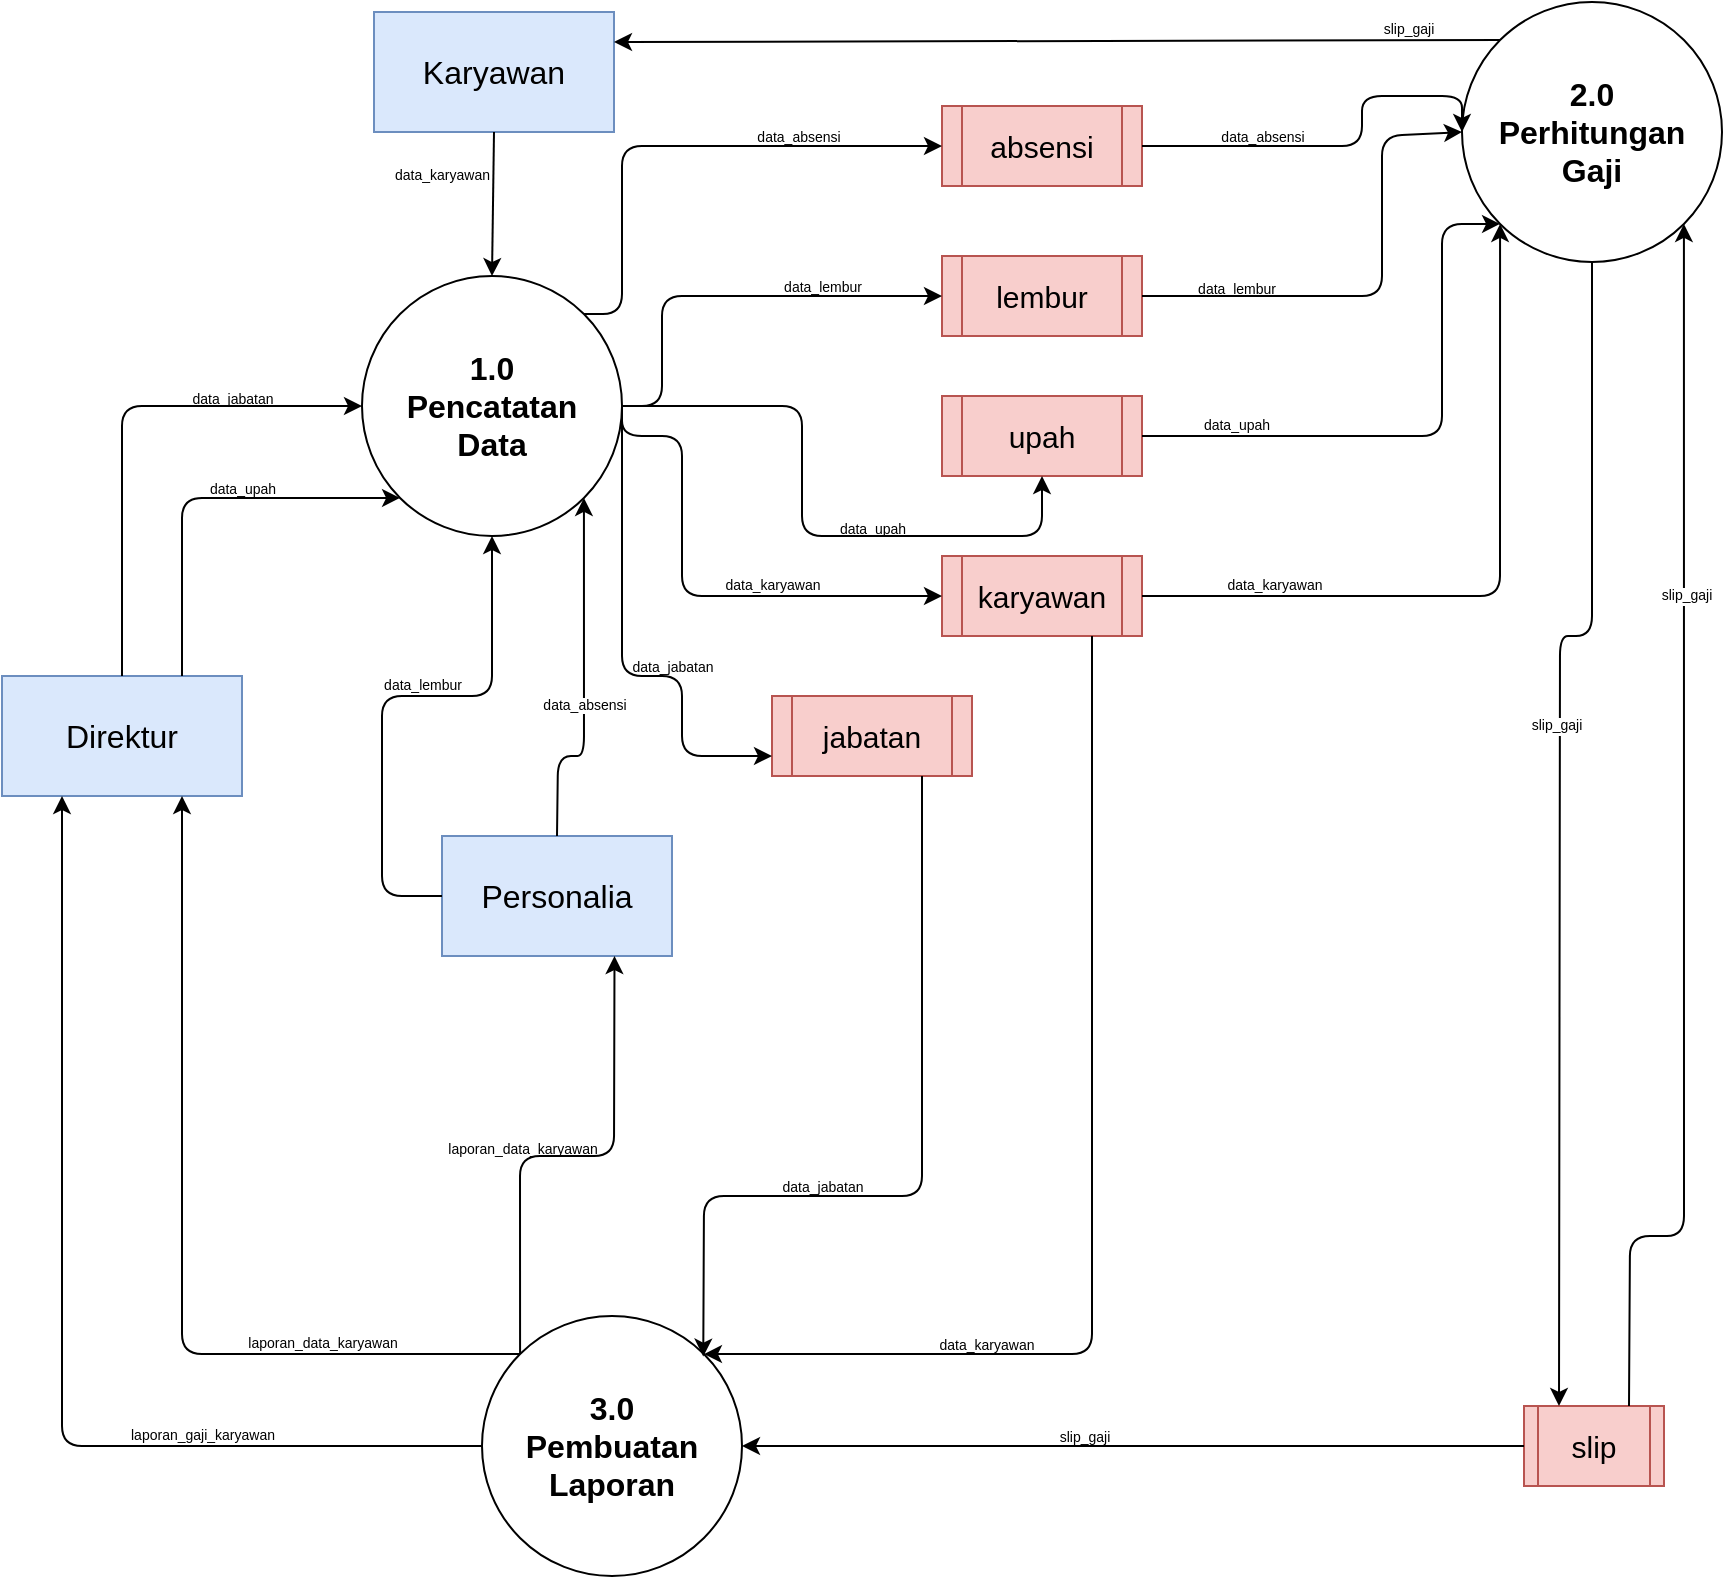 <mxfile version="13.7.2" type="device"><diagram id="mBUWFl2Q0uJvPfhumUIG" name="Page-1"><mxGraphModel dx="1386" dy="728" grid="1" gridSize="10" guides="1" tooltips="1" connect="1" arrows="1" fold="1" page="1" pageScale="1" pageWidth="850" pageHeight="1100" math="0" shadow="0"><root><mxCell id="0"/><mxCell id="1" parent="0"/><mxCell id="Ns_y3McxnPNpkdB5vyuK-1" value="&lt;div&gt;&lt;span style=&quot;font-size: 16px&quot;&gt;&lt;b&gt;1.0&lt;/b&gt;&lt;/span&gt;&lt;/div&gt;&lt;font style=&quot;font-size: 16px&quot;&gt;&lt;b&gt;&lt;div&gt;&lt;span&gt;Pencatatan&lt;/span&gt;&lt;/div&gt;&lt;div&gt;&lt;span&gt;Data&lt;/span&gt;&lt;/div&gt;&lt;/b&gt;&lt;/font&gt;" style="ellipse;whiteSpace=wrap;html=1;aspect=fixed;align=center;" vertex="1" parent="1"><mxGeometry x="220" y="180" width="130" height="130" as="geometry"/></mxCell><mxCell id="Ns_y3McxnPNpkdB5vyuK-2" value="&lt;font style=&quot;font-size: 16px&quot;&gt;Karyawan&lt;/font&gt;" style="rounded=0;whiteSpace=wrap;html=1;fillColor=#dae8fc;strokeColor=#6c8ebf;" vertex="1" parent="1"><mxGeometry x="226" y="48" width="120" height="60" as="geometry"/></mxCell><mxCell id="Ns_y3McxnPNpkdB5vyuK-3" value="&lt;font style=&quot;font-size: 16px&quot;&gt;Personalia&lt;/font&gt;" style="rounded=0;whiteSpace=wrap;html=1;fillColor=#dae8fc;strokeColor=#6c8ebf;" vertex="1" parent="1"><mxGeometry x="260" y="460" width="115" height="60" as="geometry"/></mxCell><mxCell id="Ns_y3McxnPNpkdB5vyuK-4" value="&lt;font style=&quot;font-size: 16px&quot;&gt;Direktur&lt;/font&gt;" style="rounded=0;whiteSpace=wrap;html=1;fillColor=#dae8fc;strokeColor=#6c8ebf;" vertex="1" parent="1"><mxGeometry x="40" y="380" width="120" height="60" as="geometry"/></mxCell><mxCell id="Ns_y3McxnPNpkdB5vyuK-5" value="&lt;font style=&quot;font-size: 15px&quot;&gt;karyawan&lt;/font&gt;" style="shape=process;whiteSpace=wrap;html=1;backgroundOutline=1;fillColor=#f8cecc;strokeColor=#b85450;" vertex="1" parent="1"><mxGeometry x="510" y="320" width="100" height="40" as="geometry"/></mxCell><mxCell id="Ns_y3McxnPNpkdB5vyuK-6" value="&lt;font style=&quot;font-size: 15px&quot;&gt;slip&lt;/font&gt;" style="shape=process;whiteSpace=wrap;html=1;backgroundOutline=1;fillColor=#f8cecc;strokeColor=#b85450;" vertex="1" parent="1"><mxGeometry x="801" y="745" width="70" height="40" as="geometry"/></mxCell><mxCell id="Ns_y3McxnPNpkdB5vyuK-7" value="&lt;span style=&quot;font-size: 15px&quot;&gt;absensi&lt;/span&gt;" style="shape=process;whiteSpace=wrap;html=1;backgroundOutline=1;fillColor=#f8cecc;strokeColor=#b85450;" vertex="1" parent="1"><mxGeometry x="510" y="95" width="100" height="40" as="geometry"/></mxCell><mxCell id="Ns_y3McxnPNpkdB5vyuK-8" value="&lt;span style=&quot;font-size: 15px&quot;&gt;jabatan&lt;/span&gt;" style="shape=process;whiteSpace=wrap;html=1;backgroundOutline=1;fillColor=#f8cecc;strokeColor=#b85450;" vertex="1" parent="1"><mxGeometry x="425" y="390" width="100" height="40" as="geometry"/></mxCell><mxCell id="Ns_y3McxnPNpkdB5vyuK-9" value="&lt;span style=&quot;font-size: 15px&quot;&gt;upah&lt;/span&gt;" style="shape=process;whiteSpace=wrap;html=1;backgroundOutline=1;fillColor=#f8cecc;strokeColor=#b85450;" vertex="1" parent="1"><mxGeometry x="510" y="240" width="100" height="40" as="geometry"/></mxCell><mxCell id="Ns_y3McxnPNpkdB5vyuK-10" value="&lt;span style=&quot;font-size: 15px&quot;&gt;lembur&lt;/span&gt;" style="shape=process;whiteSpace=wrap;html=1;backgroundOutline=1;fillColor=#f8cecc;strokeColor=#b85450;" vertex="1" parent="1"><mxGeometry x="510" y="170" width="100" height="40" as="geometry"/></mxCell><mxCell id="Ns_y3McxnPNpkdB5vyuK-11" value="&lt;div&gt;&lt;span style=&quot;font-size: 16px&quot;&gt;&lt;b&gt;2.0&lt;/b&gt;&lt;/span&gt;&lt;/div&gt;&lt;font style=&quot;font-size: 16px&quot;&gt;&lt;b&gt;&lt;div&gt;Perhitungan&lt;/div&gt;&lt;div&gt;Gaji&lt;/div&gt;&lt;/b&gt;&lt;/font&gt;" style="ellipse;whiteSpace=wrap;html=1;aspect=fixed;align=center;" vertex="1" parent="1"><mxGeometry x="770" y="43" width="130" height="130" as="geometry"/></mxCell><mxCell id="Ns_y3McxnPNpkdB5vyuK-12" value="&lt;div&gt;&lt;span style=&quot;font-size: 16px&quot;&gt;&lt;b&gt;3.0&lt;/b&gt;&lt;/span&gt;&lt;/div&gt;&lt;div&gt;&lt;span style=&quot;font-size: 16px&quot;&gt;&lt;b&gt;Pembuatan&lt;/b&gt;&lt;/span&gt;&lt;/div&gt;&lt;div&gt;&lt;span style=&quot;font-size: 16px&quot;&gt;&lt;b&gt;Laporan&lt;/b&gt;&lt;/span&gt;&lt;/div&gt;" style="ellipse;whiteSpace=wrap;html=1;aspect=fixed;align=center;" vertex="1" parent="1"><mxGeometry x="280" y="700" width="130" height="130" as="geometry"/></mxCell><mxCell id="Ns_y3McxnPNpkdB5vyuK-13" value="" style="endArrow=classic;html=1;exitX=0.5;exitY=1;exitDx=0;exitDy=0;entryX=0.5;entryY=0;entryDx=0;entryDy=0;" edge="1" parent="1" source="Ns_y3McxnPNpkdB5vyuK-2" target="Ns_y3McxnPNpkdB5vyuK-1"><mxGeometry width="50" height="50" relative="1" as="geometry"><mxPoint x="250" y="150" as="sourcePoint"/><mxPoint x="300" y="100" as="targetPoint"/></mxGeometry></mxCell><mxCell id="Ns_y3McxnPNpkdB5vyuK-14" value="&lt;font style=&quot;font-size: 7px;&quot;&gt;data_karyawan&lt;/font&gt;" style="edgeLabel;html=1;align=right;verticalAlign=bottom;resizable=0;points=[];fontSize=7;spacing=1;" vertex="1" connectable="0" parent="Ns_y3McxnPNpkdB5vyuK-13"><mxGeometry x="-0.248" relative="1" as="geometry"><mxPoint x="-1.99" as="offset"/></mxGeometry></mxCell><mxCell id="Ns_y3McxnPNpkdB5vyuK-15" value="" style="endArrow=classic;html=1;fontSize=7;entryX=0;entryY=0.5;entryDx=0;entryDy=0;exitX=1;exitY=0.5;exitDx=0;exitDy=0;" edge="1" parent="1" source="Ns_y3McxnPNpkdB5vyuK-1" target="Ns_y3McxnPNpkdB5vyuK-5"><mxGeometry width="50" height="50" relative="1" as="geometry"><mxPoint x="250" y="140" as="sourcePoint"/><mxPoint x="300" y="90" as="targetPoint"/><Array as="points"><mxPoint x="350" y="260"/><mxPoint x="380" y="260"/><mxPoint x="380" y="340"/></Array></mxGeometry></mxCell><mxCell id="Ns_y3McxnPNpkdB5vyuK-16" value="data_karyawan" style="edgeLabel;html=1;align=center;verticalAlign=middle;resizable=0;points=[];fontSize=7;spacing=0;labelBackgroundColor=none;" vertex="1" connectable="0" parent="Ns_y3McxnPNpkdB5vyuK-15"><mxGeometry x="-0.193" y="-1" relative="1" as="geometry"><mxPoint x="46" y="17.13" as="offset"/></mxGeometry></mxCell><mxCell id="Ns_y3McxnPNpkdB5vyuK-17" value="" style="endArrow=classic;html=1;fontSize=7;exitX=0.5;exitY=0;exitDx=0;exitDy=0;entryX=0;entryY=0.5;entryDx=0;entryDy=0;" edge="1" parent="1" source="Ns_y3McxnPNpkdB5vyuK-4" target="Ns_y3McxnPNpkdB5vyuK-1"><mxGeometry width="50" height="50" relative="1" as="geometry"><mxPoint x="320" y="240" as="sourcePoint"/><mxPoint x="370" y="190" as="targetPoint"/><Array as="points"><mxPoint x="100" y="245"/></Array></mxGeometry></mxCell><mxCell id="Ns_y3McxnPNpkdB5vyuK-18" value="data_jabatan" style="edgeLabel;html=1;align=center;verticalAlign=bottom;resizable=0;points=[];fontSize=7;spacing=2;labelBackgroundColor=none;" vertex="1" connectable="0" parent="Ns_y3McxnPNpkdB5vyuK-17"><mxGeometry x="0.045" relative="1" as="geometry"><mxPoint x="54.44" as="offset"/></mxGeometry></mxCell><mxCell id="Ns_y3McxnPNpkdB5vyuK-19" value="" style="endArrow=classic;html=1;fontSize=7;exitX=1;exitY=0.5;exitDx=0;exitDy=0;entryX=0;entryY=0.75;entryDx=0;entryDy=0;" edge="1" parent="1" source="Ns_y3McxnPNpkdB5vyuK-1" target="Ns_y3McxnPNpkdB5vyuK-8"><mxGeometry width="50" height="50" relative="1" as="geometry"><mxPoint x="90" y="300" as="sourcePoint"/><mxPoint x="140" y="250" as="targetPoint"/><Array as="points"><mxPoint x="350" y="380"/><mxPoint x="380" y="380"/><mxPoint x="380" y="420"/></Array></mxGeometry></mxCell><mxCell id="Ns_y3McxnPNpkdB5vyuK-20" value="data_jabatan" style="edgeLabel;html=1;align=center;verticalAlign=bottom;resizable=0;points=[];fontSize=7;spacing=0;labelBackgroundColor=none;" vertex="1" connectable="0" parent="Ns_y3McxnPNpkdB5vyuK-19"><mxGeometry x="-0.099" relative="1" as="geometry"><mxPoint x="25" y="22.33" as="offset"/></mxGeometry></mxCell><mxCell id="Ns_y3McxnPNpkdB5vyuK-21" value="" style="endArrow=classic;html=1;fontSize=7;exitX=0.75;exitY=0;exitDx=0;exitDy=0;entryX=0;entryY=1;entryDx=0;entryDy=0;" edge="1" parent="1" source="Ns_y3McxnPNpkdB5vyuK-4" target="Ns_y3McxnPNpkdB5vyuK-1"><mxGeometry width="50" height="50" relative="1" as="geometry"><mxPoint x="120" y="260" as="sourcePoint"/><mxPoint x="170" y="210" as="targetPoint"/><Array as="points"><mxPoint x="130" y="291"/></Array></mxGeometry></mxCell><mxCell id="Ns_y3McxnPNpkdB5vyuK-22" value="data_upah" style="edgeLabel;html=1;align=center;verticalAlign=bottom;resizable=0;points=[];fontSize=7;spacing=1;labelBackgroundColor=none;" vertex="1" connectable="0" parent="Ns_y3McxnPNpkdB5vyuK-21"><mxGeometry x="0.072" y="-1" relative="1" as="geometry"><mxPoint x="13" as="offset"/></mxGeometry></mxCell><mxCell id="Ns_y3McxnPNpkdB5vyuK-23" value="" style="endArrow=classic;html=1;fontSize=7;exitX=1;exitY=0.5;exitDx=0;exitDy=0;entryX=0.5;entryY=1;entryDx=0;entryDy=0;" edge="1" parent="1" source="Ns_y3McxnPNpkdB5vyuK-1" target="Ns_y3McxnPNpkdB5vyuK-9"><mxGeometry width="50" height="50" relative="1" as="geometry"><mxPoint x="470" y="290" as="sourcePoint"/><mxPoint x="520" y="240" as="targetPoint"/><Array as="points"><mxPoint x="440" y="245"/><mxPoint x="440" y="310"/><mxPoint x="560" y="310"/></Array></mxGeometry></mxCell><mxCell id="Ns_y3McxnPNpkdB5vyuK-24" value="data_upah" style="edgeLabel;html=1;align=center;verticalAlign=bottom;resizable=0;points=[];fontSize=7;spacing=1;labelBackgroundColor=none;" vertex="1" connectable="0" parent="Ns_y3McxnPNpkdB5vyuK-23"><mxGeometry x="-0.093" relative="1" as="geometry"><mxPoint x="35" y="17.67" as="offset"/></mxGeometry></mxCell><mxCell id="Ns_y3McxnPNpkdB5vyuK-26" value="" style="endArrow=classic;html=1;fontSize=7;entryX=0.851;entryY=0.156;entryDx=0;entryDy=0;exitX=0.75;exitY=1;exitDx=0;exitDy=0;entryPerimeter=0;" edge="1" parent="1" source="Ns_y3McxnPNpkdB5vyuK-8" target="Ns_y3McxnPNpkdB5vyuK-12"><mxGeometry width="50" height="50" relative="1" as="geometry"><mxPoint x="420" y="390" as="sourcePoint"/><mxPoint x="470" y="340" as="targetPoint"/><Array as="points"><mxPoint x="500" y="640"/><mxPoint x="391" y="640"/></Array></mxGeometry></mxCell><mxCell id="Ns_y3McxnPNpkdB5vyuK-27" value="data_jabatan" style="edgeLabel;html=1;align=center;verticalAlign=bottom;resizable=0;points=[];fontSize=7;spacing=1;labelBackgroundColor=none;" vertex="1" connectable="0" parent="Ns_y3McxnPNpkdB5vyuK-26"><mxGeometry x="-0.644" relative="1" as="geometry"><mxPoint x="-50" y="139" as="offset"/></mxGeometry></mxCell><mxCell id="Ns_y3McxnPNpkdB5vyuK-28" value="" style="endArrow=classic;html=1;fontSize=7;entryX=1;entryY=0;entryDx=0;entryDy=0;exitX=0.75;exitY=1;exitDx=0;exitDy=0;" edge="1" parent="1" source="Ns_y3McxnPNpkdB5vyuK-5" target="Ns_y3McxnPNpkdB5vyuK-12"><mxGeometry width="50" height="50" relative="1" as="geometry"><mxPoint x="300" y="220" as="sourcePoint"/><mxPoint x="350" y="170" as="targetPoint"/><Array as="points"><mxPoint x="585" y="719"/></Array></mxGeometry></mxCell><mxCell id="Ns_y3McxnPNpkdB5vyuK-29" value="data_karyawan" style="edgeLabel;html=1;align=center;verticalAlign=bottom;resizable=0;points=[];fontSize=7;spacing=1;labelBackgroundColor=none;" vertex="1" connectable="0" parent="Ns_y3McxnPNpkdB5vyuK-28"><mxGeometry x="0.341" relative="1" as="geometry"><mxPoint x="-41.45" as="offset"/></mxGeometry></mxCell><mxCell id="Ns_y3McxnPNpkdB5vyuK-30" value="" style="endArrow=classic;html=1;fontSize=7;exitX=0;exitY=0;exitDx=0;exitDy=0;entryX=0.75;entryY=1;entryDx=0;entryDy=0;" edge="1" parent="1" source="Ns_y3McxnPNpkdB5vyuK-12" target="Ns_y3McxnPNpkdB5vyuK-4"><mxGeometry width="50" height="50" relative="1" as="geometry"><mxPoint x="280" y="290" as="sourcePoint"/><mxPoint x="330" y="240" as="targetPoint"/><Array as="points"><mxPoint x="130" y="719"/></Array></mxGeometry></mxCell><mxCell id="Ns_y3McxnPNpkdB5vyuK-31" value="laporan_data_karyawan" style="edgeLabel;html=1;align=center;verticalAlign=bottom;resizable=0;points=[];fontSize=7;spacing=2;labelBackgroundColor=none;" vertex="1" connectable="0" parent="Ns_y3McxnPNpkdB5vyuK-30"><mxGeometry x="0.172" y="-1" relative="1" as="geometry"><mxPoint x="69" y="94.46" as="offset"/></mxGeometry></mxCell><mxCell id="Ns_y3McxnPNpkdB5vyuK-32" value="" style="endArrow=classic;html=1;fontSize=7;exitX=0.5;exitY=0;exitDx=0;exitDy=0;entryX=1;entryY=1;entryDx=0;entryDy=0;" edge="1" parent="1" source="Ns_y3McxnPNpkdB5vyuK-3" target="Ns_y3McxnPNpkdB5vyuK-1"><mxGeometry width="50" height="50" relative="1" as="geometry"><mxPoint x="240" y="340" as="sourcePoint"/><mxPoint x="290" y="290" as="targetPoint"/><Array as="points"><mxPoint x="318" y="420"/><mxPoint x="331" y="420"/></Array></mxGeometry></mxCell><mxCell id="Ns_y3McxnPNpkdB5vyuK-33" value="data_absensi" style="edgeLabel;html=1;align=center;verticalAlign=bottom;resizable=0;points=[];fontSize=7;spacing=1;" vertex="1" connectable="0" parent="Ns_y3McxnPNpkdB5vyuK-32"><mxGeometry x="-0.185" relative="1" as="geometry"><mxPoint as="offset"/></mxGeometry></mxCell><mxCell id="Ns_y3McxnPNpkdB5vyuK-34" value="" style="endArrow=classic;html=1;fontSize=7;exitX=1;exitY=0;exitDx=0;exitDy=0;entryX=0;entryY=0.5;entryDx=0;entryDy=0;" edge="1" parent="1" source="Ns_y3McxnPNpkdB5vyuK-1" target="Ns_y3McxnPNpkdB5vyuK-7"><mxGeometry width="50" height="50" relative="1" as="geometry"><mxPoint x="450" y="290" as="sourcePoint"/><mxPoint x="500" y="240" as="targetPoint"/><Array as="points"><mxPoint x="350" y="199"/><mxPoint x="350" y="115"/></Array></mxGeometry></mxCell><mxCell id="Ns_y3McxnPNpkdB5vyuK-35" value="data_absensi" style="edgeLabel;html=1;align=center;verticalAlign=bottom;resizable=0;points=[];fontSize=7;labelBackgroundColor=none;spacing=1;" vertex="1" connectable="0" parent="Ns_y3McxnPNpkdB5vyuK-34"><mxGeometry x="0.051" relative="1" as="geometry"><mxPoint x="52.5" as="offset"/></mxGeometry></mxCell><mxCell id="Ns_y3McxnPNpkdB5vyuK-37" value="" style="endArrow=classic;html=1;fontSize=7;exitX=0;exitY=0.5;exitDx=0;exitDy=0;entryX=0.5;entryY=1;entryDx=0;entryDy=0;" edge="1" parent="1" source="Ns_y3McxnPNpkdB5vyuK-3" target="Ns_y3McxnPNpkdB5vyuK-1"><mxGeometry width="50" height="50" relative="1" as="geometry"><mxPoint x="400" y="300" as="sourcePoint"/><mxPoint x="450" y="250" as="targetPoint"/><Array as="points"><mxPoint x="230" y="490"/><mxPoint x="230" y="390"/><mxPoint x="285" y="390"/></Array></mxGeometry></mxCell><mxCell id="Ns_y3McxnPNpkdB5vyuK-38" value="data_lembur" style="edgeLabel;html=1;align=center;verticalAlign=bottom;resizable=0;points=[];fontSize=7;labelBackgroundColor=none;spacing=1;" vertex="1" connectable="0" parent="Ns_y3McxnPNpkdB5vyuK-37"><mxGeometry x="-0.098" y="1" relative="1" as="geometry"><mxPoint x="21" y="-10.54" as="offset"/></mxGeometry></mxCell><mxCell id="Ns_y3McxnPNpkdB5vyuK-39" value="" style="endArrow=classic;html=1;fontSize=7;exitX=1;exitY=0.5;exitDx=0;exitDy=0;entryX=0;entryY=0.5;entryDx=0;entryDy=0;" edge="1" parent="1" source="Ns_y3McxnPNpkdB5vyuK-1" target="Ns_y3McxnPNpkdB5vyuK-10"><mxGeometry width="50" height="50" relative="1" as="geometry"><mxPoint x="400" y="250" as="sourcePoint"/><mxPoint x="540" y="220" as="targetPoint"/><Array as="points"><mxPoint x="370" y="245"/><mxPoint x="370" y="190"/></Array></mxGeometry></mxCell><mxCell id="Ns_y3McxnPNpkdB5vyuK-40" value="data_lembur" style="edgeLabel;html=1;align=center;verticalAlign=bottom;resizable=0;points=[];fontSize=7;labelBackgroundColor=none;spacing=1;" vertex="1" connectable="0" parent="Ns_y3McxnPNpkdB5vyuK-39"><mxGeometry x="0.436" relative="1" as="geometry"><mxPoint as="offset"/></mxGeometry></mxCell><mxCell id="Ns_y3McxnPNpkdB5vyuK-43" value="" style="endArrow=classic;html=1;fontSize=7;exitX=0.5;exitY=1;exitDx=0;exitDy=0;entryX=0.25;entryY=0;entryDx=0;entryDy=0;" edge="1" parent="1" source="Ns_y3McxnPNpkdB5vyuK-11" target="Ns_y3McxnPNpkdB5vyuK-6"><mxGeometry width="50" height="50" relative="1" as="geometry"><mxPoint x="700" y="320" as="sourcePoint"/><mxPoint x="750" y="270" as="targetPoint"/><Array as="points"><mxPoint x="835" y="360"/><mxPoint x="819" y="360"/></Array></mxGeometry></mxCell><mxCell id="Ns_y3McxnPNpkdB5vyuK-44" value="slip_gaji" style="edgeLabel;html=1;align=center;verticalAlign=middle;resizable=0;points=[];fontSize=7;" vertex="1" connectable="0" parent="Ns_y3McxnPNpkdB5vyuK-43"><mxGeometry x="-0.156" y="-2" relative="1" as="geometry"><mxPoint as="offset"/></mxGeometry></mxCell><mxCell id="Ns_y3McxnPNpkdB5vyuK-45" value="" style="endArrow=classic;html=1;fontSize=7;exitX=0.75;exitY=0;exitDx=0;exitDy=0;entryX=1;entryY=1;entryDx=0;entryDy=0;" edge="1" parent="1" source="Ns_y3McxnPNpkdB5vyuK-6" target="Ns_y3McxnPNpkdB5vyuK-11"><mxGeometry width="50" height="50" relative="1" as="geometry"><mxPoint x="700" y="320" as="sourcePoint"/><mxPoint x="750" y="270" as="targetPoint"/><Array as="points"><mxPoint x="854" y="660"/><mxPoint x="881" y="660"/></Array></mxGeometry></mxCell><mxCell id="Ns_y3McxnPNpkdB5vyuK-46" value="slip_gaji" style="edgeLabel;html=1;align=center;verticalAlign=middle;resizable=0;points=[];fontSize=7;" vertex="1" connectable="0" parent="Ns_y3McxnPNpkdB5vyuK-45"><mxGeometry x="0.398" y="-1" relative="1" as="geometry"><mxPoint as="offset"/></mxGeometry></mxCell><mxCell id="Ns_y3McxnPNpkdB5vyuK-47" value="" style="endArrow=classic;html=1;fontSize=7;entryX=0;entryY=0.5;entryDx=0;entryDy=0;exitX=1;exitY=0.5;exitDx=0;exitDy=0;" edge="1" parent="1" source="Ns_y3McxnPNpkdB5vyuK-7" target="Ns_y3McxnPNpkdB5vyuK-11"><mxGeometry width="50" height="50" relative="1" as="geometry"><mxPoint x="650" y="270" as="sourcePoint"/><mxPoint x="700" y="220" as="targetPoint"/><Array as="points"><mxPoint x="720" y="115"/><mxPoint x="720" y="90"/><mxPoint x="770" y="90"/></Array></mxGeometry></mxCell><mxCell id="Ns_y3McxnPNpkdB5vyuK-48" value="data_absensi" style="edgeLabel;html=1;align=center;verticalAlign=bottom;resizable=0;points=[];fontSize=7;labelBackgroundColor=none;" vertex="1" connectable="0" parent="Ns_y3McxnPNpkdB5vyuK-47"><mxGeometry x="-0.113" y="-1" relative="1" as="geometry"><mxPoint x="-30" as="offset"/></mxGeometry></mxCell><mxCell id="Ns_y3McxnPNpkdB5vyuK-49" value="" style="endArrow=classic;html=1;fontSize=7;exitX=1;exitY=0.5;exitDx=0;exitDy=0;entryX=0;entryY=0.5;entryDx=0;entryDy=0;" edge="1" parent="1" source="Ns_y3McxnPNpkdB5vyuK-10" target="Ns_y3McxnPNpkdB5vyuK-11"><mxGeometry width="50" height="50" relative="1" as="geometry"><mxPoint x="630" y="250" as="sourcePoint"/><mxPoint x="680" y="200" as="targetPoint"/><Array as="points"><mxPoint x="730" y="190"/><mxPoint x="730" y="110"/></Array></mxGeometry></mxCell><mxCell id="Ns_y3McxnPNpkdB5vyuK-50" value="data_lembur" style="edgeLabel;html=1;align=center;verticalAlign=bottom;resizable=0;points=[];fontSize=7;labelBackgroundColor=none;spacing=1;" vertex="1" connectable="0" parent="Ns_y3McxnPNpkdB5vyuK-49"><mxGeometry x="-0.451" y="-1" relative="1" as="geometry"><mxPoint x="-19" as="offset"/></mxGeometry></mxCell><mxCell id="Ns_y3McxnPNpkdB5vyuK-51" value="" style="endArrow=classic;html=1;fontSize=7;exitX=1;exitY=0.5;exitDx=0;exitDy=0;entryX=0;entryY=1;entryDx=0;entryDy=0;" edge="1" parent="1" source="Ns_y3McxnPNpkdB5vyuK-5" target="Ns_y3McxnPNpkdB5vyuK-11"><mxGeometry width="50" height="50" relative="1" as="geometry"><mxPoint x="630" y="250" as="sourcePoint"/><mxPoint x="680" y="200" as="targetPoint"/><Array as="points"><mxPoint x="789" y="340"/></Array></mxGeometry></mxCell><mxCell id="Ns_y3McxnPNpkdB5vyuK-52" value="data_karyawan" style="edgeLabel;html=1;align=center;verticalAlign=bottom;resizable=0;points=[];fontSize=7;labelBackgroundColor=none;" vertex="1" connectable="0" parent="Ns_y3McxnPNpkdB5vyuK-51"><mxGeometry x="-0.415" relative="1" as="geometry"><mxPoint x="-41" as="offset"/></mxGeometry></mxCell><mxCell id="Ns_y3McxnPNpkdB5vyuK-53" value="" style="endArrow=classic;html=1;fontSize=7;exitX=1;exitY=0.5;exitDx=0;exitDy=0;entryX=0;entryY=1;entryDx=0;entryDy=0;" edge="1" parent="1" source="Ns_y3McxnPNpkdB5vyuK-9" target="Ns_y3McxnPNpkdB5vyuK-11"><mxGeometry width="50" height="50" relative="1" as="geometry"><mxPoint x="590" y="320" as="sourcePoint"/><mxPoint x="640" y="270" as="targetPoint"/><Array as="points"><mxPoint x="760" y="260"/><mxPoint x="760" y="154"/></Array></mxGeometry></mxCell><mxCell id="Ns_y3McxnPNpkdB5vyuK-54" value="data_upah" style="edgeLabel;html=1;align=center;verticalAlign=bottom;resizable=0;points=[];fontSize=7;labelBackgroundColor=none;" vertex="1" connectable="0" parent="Ns_y3McxnPNpkdB5vyuK-53"><mxGeometry x="-0.461" relative="1" as="geometry"><mxPoint x="-30" as="offset"/></mxGeometry></mxCell><mxCell id="Ns_y3McxnPNpkdB5vyuK-55" value="" style="endArrow=classic;html=1;fontSize=7;exitX=0;exitY=0;exitDx=0;exitDy=0;entryX=1;entryY=0.25;entryDx=0;entryDy=0;" edge="1" parent="1" source="Ns_y3McxnPNpkdB5vyuK-11" target="Ns_y3McxnPNpkdB5vyuK-2"><mxGeometry width="50" height="50" relative="1" as="geometry"><mxPoint x="460" y="380" as="sourcePoint"/><mxPoint x="510" y="330" as="targetPoint"/></mxGeometry></mxCell><mxCell id="Ns_y3McxnPNpkdB5vyuK-56" value="slip_gaji" style="edgeLabel;html=1;align=center;verticalAlign=bottom;resizable=0;points=[];fontSize=7;labelBackgroundColor=none;spacing=3;" vertex="1" connectable="0" parent="Ns_y3McxnPNpkdB5vyuK-55"><mxGeometry x="0.763" y="1" relative="1" as="geometry"><mxPoint x="344" as="offset"/></mxGeometry></mxCell><mxCell id="Ns_y3McxnPNpkdB5vyuK-57" value="" style="endArrow=classic;html=1;fontSize=7;exitX=0;exitY=0.5;exitDx=0;exitDy=0;entryX=1;entryY=0.5;entryDx=0;entryDy=0;" edge="1" parent="1" source="Ns_y3McxnPNpkdB5vyuK-6" target="Ns_y3McxnPNpkdB5vyuK-12"><mxGeometry width="50" height="50" relative="1" as="geometry"><mxPoint x="490" y="490" as="sourcePoint"/><mxPoint x="540" y="440" as="targetPoint"/></mxGeometry></mxCell><mxCell id="Ns_y3McxnPNpkdB5vyuK-58" value="slip_gaji" style="edgeLabel;html=1;align=center;verticalAlign=bottom;resizable=0;points=[];fontSize=7;labelBackgroundColor=none;spacing=1;" vertex="1" connectable="0" parent="Ns_y3McxnPNpkdB5vyuK-57"><mxGeometry x="0.126" relative="1" as="geometry"><mxPoint as="offset"/></mxGeometry></mxCell><mxCell id="Ns_y3McxnPNpkdB5vyuK-59" value="" style="endArrow=classic;html=1;fontSize=7;exitX=0;exitY=0.5;exitDx=0;exitDy=0;entryX=0.25;entryY=1;entryDx=0;entryDy=0;" edge="1" parent="1" source="Ns_y3McxnPNpkdB5vyuK-12" target="Ns_y3McxnPNpkdB5vyuK-4"><mxGeometry width="50" height="50" relative="1" as="geometry"><mxPoint x="450" y="460" as="sourcePoint"/><mxPoint x="500" y="410" as="targetPoint"/><Array as="points"><mxPoint x="70" y="765"/></Array></mxGeometry></mxCell><mxCell id="Ns_y3McxnPNpkdB5vyuK-60" value="laporan_gaji_karyawan" style="edgeLabel;html=1;align=center;verticalAlign=bottom;resizable=0;points=[];fontSize=7;labelBackgroundColor=none;" vertex="1" connectable="0" parent="Ns_y3McxnPNpkdB5vyuK-59"><mxGeometry x="0.234" y="-1" relative="1" as="geometry"><mxPoint x="69" y="120.34" as="offset"/></mxGeometry></mxCell><mxCell id="Ns_y3McxnPNpkdB5vyuK-61" value="" style="endArrow=classic;html=1;fontSize=7;exitX=0;exitY=0;exitDx=0;exitDy=0;entryX=0.75;entryY=1;entryDx=0;entryDy=0;" edge="1" parent="1" source="Ns_y3McxnPNpkdB5vyuK-12" target="Ns_y3McxnPNpkdB5vyuK-3"><mxGeometry width="50" height="50" relative="1" as="geometry"><mxPoint x="800" y="220" as="sourcePoint"/><mxPoint x="850" y="170" as="targetPoint"/><Array as="points"><mxPoint x="299" y="620"/><mxPoint x="346" y="620"/></Array></mxGeometry></mxCell><mxCell id="Ns_y3McxnPNpkdB5vyuK-62" value="laporan_data_karyawan" style="edgeLabel;html=1;align=center;verticalAlign=bottom;resizable=0;points=[];fontSize=7;labelBackgroundColor=none;spacing=0;" vertex="1" connectable="0" parent="Ns_y3McxnPNpkdB5vyuK-61"><mxGeometry x="-0.385" y="1" relative="1" as="geometry"><mxPoint x="1.99" y="-23.22" as="offset"/></mxGeometry></mxCell></root></mxGraphModel></diagram></mxfile>